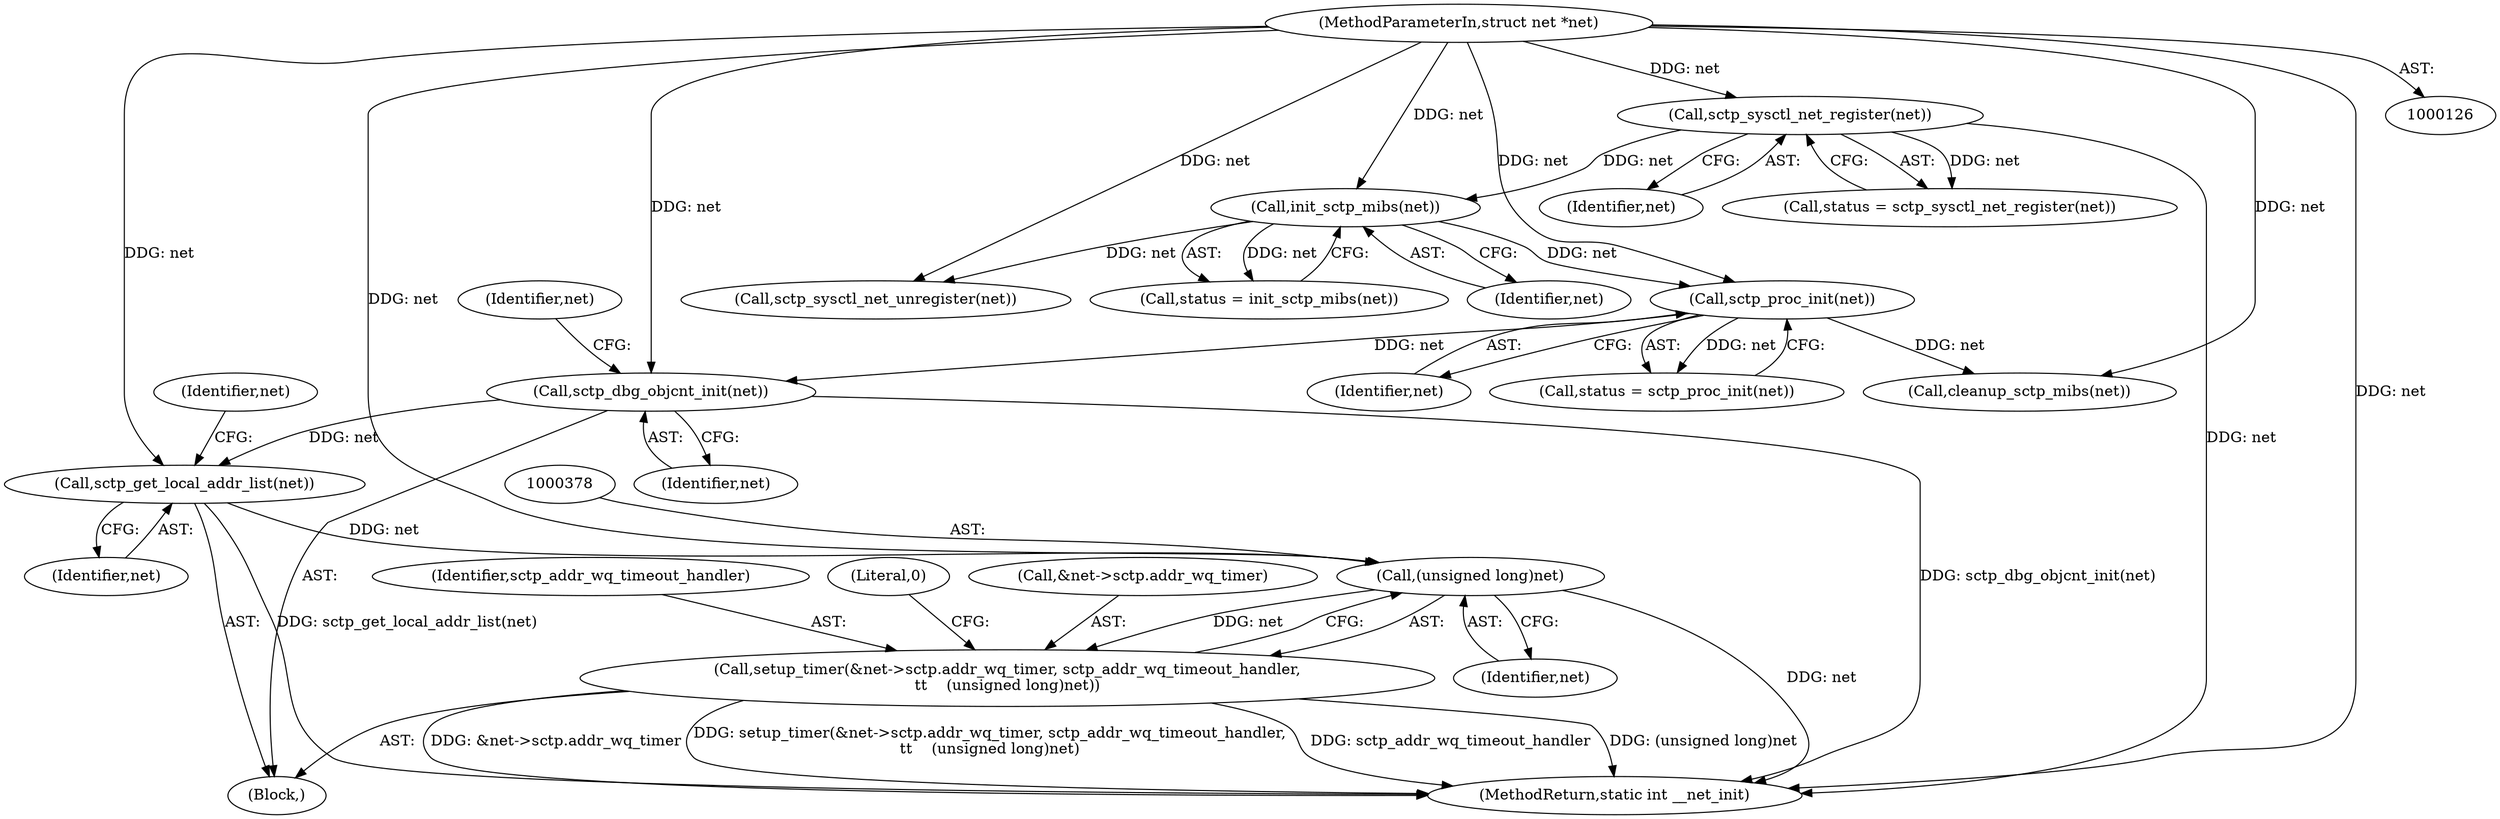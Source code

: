 digraph "0_linux_8e2d61e0aed2b7c4ecb35844fe07e0b2b762dee4_2@pointer" {
"1000377" [label="(Call,(unsigned long)net)"];
"1000337" [label="(Call,sctp_get_local_addr_list(net))"];
"1000321" [label="(Call,sctp_dbg_objcnt_init(net))"];
"1000316" [label="(Call,sctp_proc_init(net))"];
"1000309" [label="(Call,init_sctp_mibs(net))"];
"1000302" [label="(Call,sctp_sysctl_net_register(net))"];
"1000127" [label="(MethodParameterIn,struct net *net)"];
"1000369" [label="(Call,setup_timer(&net->sctp.addr_wq_timer, sctp_addr_wq_timeout_handler,\n\t\t    (unsigned long)net))"];
"1000128" [label="(Block,)"];
"1000379" [label="(Identifier,net)"];
"1000316" [label="(Call,sctp_proc_init(net))"];
"1000309" [label="(Call,init_sctp_mibs(net))"];
"1000369" [label="(Call,setup_timer(&net->sctp.addr_wq_timer, sctp_addr_wq_timeout_handler,\n\t\t    (unsigned long)net))"];
"1000321" [label="(Call,sctp_dbg_objcnt_init(net))"];
"1000302" [label="(Call,sctp_sysctl_net_register(net))"];
"1000327" [label="(Identifier,net)"];
"1000322" [label="(Identifier,net)"];
"1000307" [label="(Call,status = init_sctp_mibs(net))"];
"1000317" [label="(Identifier,net)"];
"1000377" [label="(Call,(unsigned long)net)"];
"1000383" [label="(Call,cleanup_sctp_mibs(net))"];
"1000337" [label="(Call,sctp_get_local_addr_list(net))"];
"1000127" [label="(MethodParameterIn,struct net *net)"];
"1000386" [label="(Call,sctp_sysctl_net_unregister(net))"];
"1000381" [label="(Literal,0)"];
"1000370" [label="(Call,&net->sctp.addr_wq_timer)"];
"1000310" [label="(Identifier,net)"];
"1000343" [label="(Identifier,net)"];
"1000303" [label="(Identifier,net)"];
"1000338" [label="(Identifier,net)"];
"1000376" [label="(Identifier,sctp_addr_wq_timeout_handler)"];
"1000391" [label="(MethodReturn,static int __net_init)"];
"1000314" [label="(Call,status = sctp_proc_init(net))"];
"1000300" [label="(Call,status = sctp_sysctl_net_register(net))"];
"1000377" -> "1000369"  [label="AST: "];
"1000377" -> "1000379"  [label="CFG: "];
"1000378" -> "1000377"  [label="AST: "];
"1000379" -> "1000377"  [label="AST: "];
"1000369" -> "1000377"  [label="CFG: "];
"1000377" -> "1000391"  [label="DDG: net"];
"1000377" -> "1000369"  [label="DDG: net"];
"1000337" -> "1000377"  [label="DDG: net"];
"1000127" -> "1000377"  [label="DDG: net"];
"1000337" -> "1000128"  [label="AST: "];
"1000337" -> "1000338"  [label="CFG: "];
"1000338" -> "1000337"  [label="AST: "];
"1000343" -> "1000337"  [label="CFG: "];
"1000337" -> "1000391"  [label="DDG: sctp_get_local_addr_list(net)"];
"1000321" -> "1000337"  [label="DDG: net"];
"1000127" -> "1000337"  [label="DDG: net"];
"1000321" -> "1000128"  [label="AST: "];
"1000321" -> "1000322"  [label="CFG: "];
"1000322" -> "1000321"  [label="AST: "];
"1000327" -> "1000321"  [label="CFG: "];
"1000321" -> "1000391"  [label="DDG: sctp_dbg_objcnt_init(net)"];
"1000316" -> "1000321"  [label="DDG: net"];
"1000127" -> "1000321"  [label="DDG: net"];
"1000316" -> "1000314"  [label="AST: "];
"1000316" -> "1000317"  [label="CFG: "];
"1000317" -> "1000316"  [label="AST: "];
"1000314" -> "1000316"  [label="CFG: "];
"1000316" -> "1000314"  [label="DDG: net"];
"1000309" -> "1000316"  [label="DDG: net"];
"1000127" -> "1000316"  [label="DDG: net"];
"1000316" -> "1000383"  [label="DDG: net"];
"1000309" -> "1000307"  [label="AST: "];
"1000309" -> "1000310"  [label="CFG: "];
"1000310" -> "1000309"  [label="AST: "];
"1000307" -> "1000309"  [label="CFG: "];
"1000309" -> "1000307"  [label="DDG: net"];
"1000302" -> "1000309"  [label="DDG: net"];
"1000127" -> "1000309"  [label="DDG: net"];
"1000309" -> "1000386"  [label="DDG: net"];
"1000302" -> "1000300"  [label="AST: "];
"1000302" -> "1000303"  [label="CFG: "];
"1000303" -> "1000302"  [label="AST: "];
"1000300" -> "1000302"  [label="CFG: "];
"1000302" -> "1000391"  [label="DDG: net"];
"1000302" -> "1000300"  [label="DDG: net"];
"1000127" -> "1000302"  [label="DDG: net"];
"1000127" -> "1000126"  [label="AST: "];
"1000127" -> "1000391"  [label="DDG: net"];
"1000127" -> "1000383"  [label="DDG: net"];
"1000127" -> "1000386"  [label="DDG: net"];
"1000369" -> "1000128"  [label="AST: "];
"1000370" -> "1000369"  [label="AST: "];
"1000376" -> "1000369"  [label="AST: "];
"1000381" -> "1000369"  [label="CFG: "];
"1000369" -> "1000391"  [label="DDG: setup_timer(&net->sctp.addr_wq_timer, sctp_addr_wq_timeout_handler,\n\t\t    (unsigned long)net)"];
"1000369" -> "1000391"  [label="DDG: sctp_addr_wq_timeout_handler"];
"1000369" -> "1000391"  [label="DDG: (unsigned long)net"];
"1000369" -> "1000391"  [label="DDG: &net->sctp.addr_wq_timer"];
}
